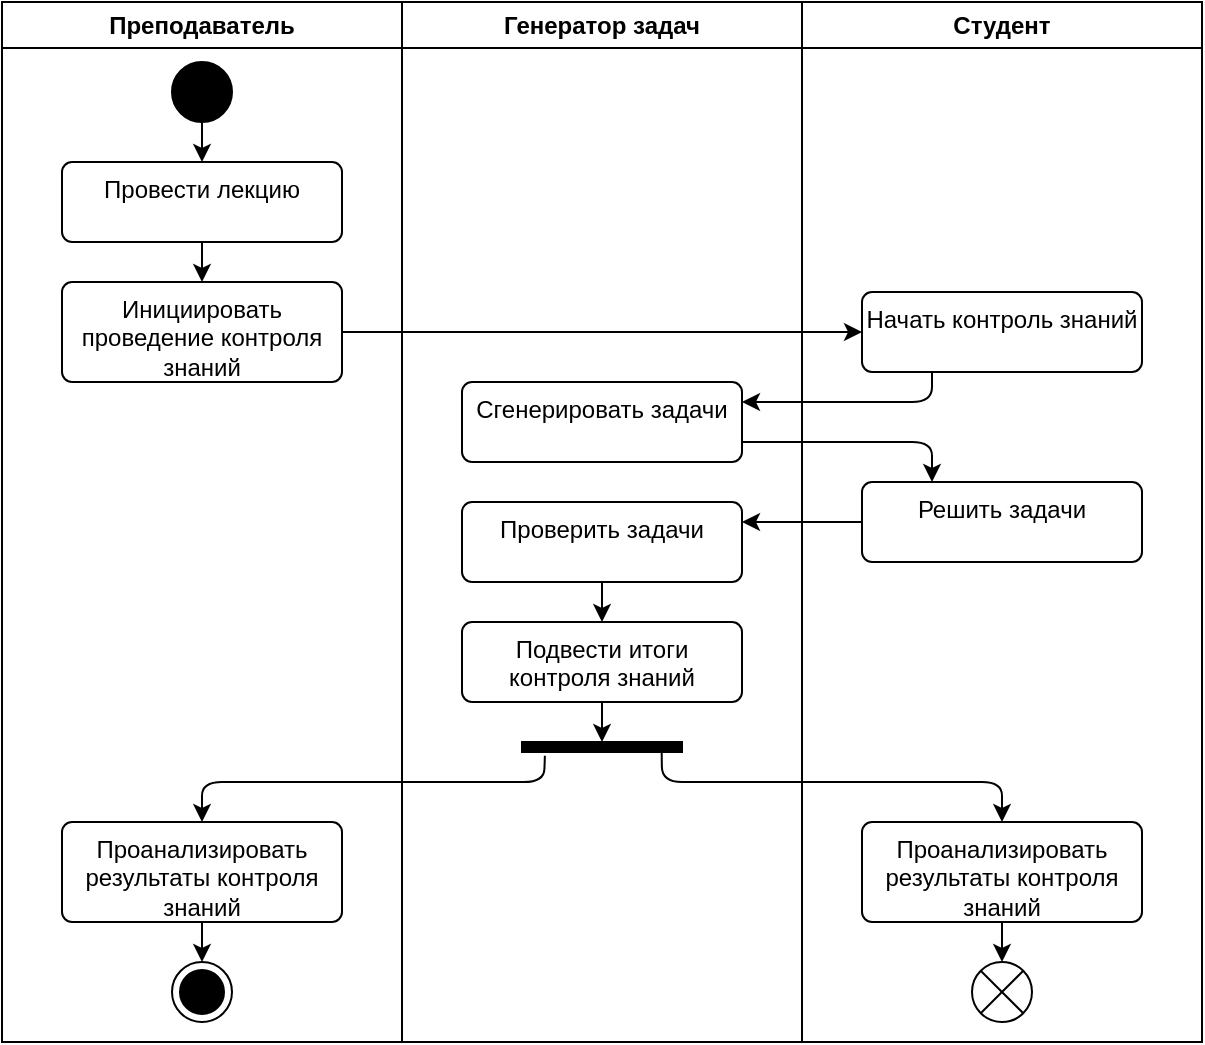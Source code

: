 <mxfile version="24.4.8" type="device">
  <diagram name="Страница — 1" id="heNF5FCD1qQNATckppjS">
    <mxGraphModel dx="1221" dy="823" grid="1" gridSize="10" guides="1" tooltips="1" connect="1" arrows="1" fold="1" page="1" pageScale="1" pageWidth="827" pageHeight="1169" math="0" shadow="0">
      <root>
        <mxCell id="0" />
        <mxCell id="1" parent="0" />
        <mxCell id="NyhvNuXr-Zma02oPDE7B-1" value="Преподаватель" style="swimlane;whiteSpace=wrap;html=1;" vertex="1" parent="1">
          <mxGeometry x="80" y="50" width="200" height="520" as="geometry" />
        </mxCell>
        <mxCell id="NyhvNuXr-Zma02oPDE7B-4" value="" style="ellipse;fillColor=strokeColor;html=1;" vertex="1" parent="NyhvNuXr-Zma02oPDE7B-1">
          <mxGeometry x="85" y="30" width="30" height="30" as="geometry" />
        </mxCell>
        <mxCell id="NyhvNuXr-Zma02oPDE7B-6" value="Провести лекцию" style="html=1;align=center;verticalAlign=top;rounded=1;absoluteArcSize=1;arcSize=10;dashed=0;whiteSpace=wrap;" vertex="1" parent="NyhvNuXr-Zma02oPDE7B-1">
          <mxGeometry x="30" y="80" width="140" height="40" as="geometry" />
        </mxCell>
        <mxCell id="NyhvNuXr-Zma02oPDE7B-8" value="" style="endArrow=classic;html=1;rounded=0;exitX=0.5;exitY=1;exitDx=0;exitDy=0;entryX=0.5;entryY=0;entryDx=0;entryDy=0;" edge="1" parent="NyhvNuXr-Zma02oPDE7B-1" source="NyhvNuXr-Zma02oPDE7B-4" target="NyhvNuXr-Zma02oPDE7B-6">
          <mxGeometry width="50" height="50" relative="1" as="geometry">
            <mxPoint x="210" y="230" as="sourcePoint" />
            <mxPoint x="260" y="180" as="targetPoint" />
          </mxGeometry>
        </mxCell>
        <mxCell id="NyhvNuXr-Zma02oPDE7B-7" value="Инициировать проведение контроля знаний" style="html=1;align=center;verticalAlign=top;rounded=1;absoluteArcSize=1;arcSize=10;dashed=0;whiteSpace=wrap;" vertex="1" parent="NyhvNuXr-Zma02oPDE7B-1">
          <mxGeometry x="30" y="140" width="140" height="50" as="geometry" />
        </mxCell>
        <mxCell id="NyhvNuXr-Zma02oPDE7B-9" value="" style="endArrow=classic;html=1;rounded=0;exitX=0.5;exitY=1;exitDx=0;exitDy=0;entryX=0.5;entryY=0;entryDx=0;entryDy=0;" edge="1" parent="NyhvNuXr-Zma02oPDE7B-1" source="NyhvNuXr-Zma02oPDE7B-6" target="NyhvNuXr-Zma02oPDE7B-7">
          <mxGeometry width="50" height="50" relative="1" as="geometry">
            <mxPoint x="110" y="70" as="sourcePoint" />
            <mxPoint x="110" y="90" as="targetPoint" />
          </mxGeometry>
        </mxCell>
        <mxCell id="NyhvNuXr-Zma02oPDE7B-23" value="Проанализировать результаты контроля знаний" style="html=1;align=center;verticalAlign=top;rounded=1;absoluteArcSize=1;arcSize=10;dashed=0;whiteSpace=wrap;" vertex="1" parent="NyhvNuXr-Zma02oPDE7B-1">
          <mxGeometry x="30" y="410" width="140" height="50" as="geometry" />
        </mxCell>
        <mxCell id="NyhvNuXr-Zma02oPDE7B-27" value="" style="ellipse;html=1;shape=endState;fillColor=strokeColor;" vertex="1" parent="NyhvNuXr-Zma02oPDE7B-1">
          <mxGeometry x="85" y="480" width="30" height="30" as="geometry" />
        </mxCell>
        <mxCell id="NyhvNuXr-Zma02oPDE7B-28" value="" style="endArrow=classic;html=1;rounded=0;exitX=0.5;exitY=1;exitDx=0;exitDy=0;entryX=0.5;entryY=0;entryDx=0;entryDy=0;" edge="1" parent="NyhvNuXr-Zma02oPDE7B-1" source="NyhvNuXr-Zma02oPDE7B-23" target="NyhvNuXr-Zma02oPDE7B-27">
          <mxGeometry width="50" height="50" relative="1" as="geometry">
            <mxPoint x="110" y="130" as="sourcePoint" />
            <mxPoint x="110" y="150" as="targetPoint" />
          </mxGeometry>
        </mxCell>
        <mxCell id="NyhvNuXr-Zma02oPDE7B-2" value="Генератор задач" style="swimlane;whiteSpace=wrap;html=1;" vertex="1" parent="1">
          <mxGeometry x="280" y="50" width="200" height="520" as="geometry" />
        </mxCell>
        <mxCell id="NyhvNuXr-Zma02oPDE7B-12" value="Сгенерировать задачи" style="html=1;align=center;verticalAlign=top;rounded=1;absoluteArcSize=1;arcSize=10;dashed=0;whiteSpace=wrap;" vertex="1" parent="NyhvNuXr-Zma02oPDE7B-2">
          <mxGeometry x="30" y="190" width="140" height="40" as="geometry" />
        </mxCell>
        <mxCell id="NyhvNuXr-Zma02oPDE7B-16" value="Проверить задачи" style="html=1;align=center;verticalAlign=top;rounded=1;absoluteArcSize=1;arcSize=10;dashed=0;whiteSpace=wrap;" vertex="1" parent="NyhvNuXr-Zma02oPDE7B-2">
          <mxGeometry x="30" y="250" width="140" height="40" as="geometry" />
        </mxCell>
        <mxCell id="NyhvNuXr-Zma02oPDE7B-18" value="Подвести итоги контроля знаний" style="html=1;align=center;verticalAlign=top;rounded=1;absoluteArcSize=1;arcSize=10;dashed=0;whiteSpace=wrap;" vertex="1" parent="NyhvNuXr-Zma02oPDE7B-2">
          <mxGeometry x="30" y="310" width="140" height="40" as="geometry" />
        </mxCell>
        <mxCell id="NyhvNuXr-Zma02oPDE7B-19" value="" style="endArrow=classic;html=1;rounded=0;exitX=0.5;exitY=1;exitDx=0;exitDy=0;entryX=0.5;entryY=0;entryDx=0;entryDy=0;" edge="1" parent="NyhvNuXr-Zma02oPDE7B-2" source="NyhvNuXr-Zma02oPDE7B-16" target="NyhvNuXr-Zma02oPDE7B-18">
          <mxGeometry width="50" height="50" relative="1" as="geometry">
            <mxPoint x="-90" y="130" as="sourcePoint" />
            <mxPoint x="-90" y="150" as="targetPoint" />
          </mxGeometry>
        </mxCell>
        <mxCell id="NyhvNuXr-Zma02oPDE7B-21" value="" style="html=1;points=[];perimeter=orthogonalPerimeter;fillColor=strokeColor;direction=south;" vertex="1" parent="NyhvNuXr-Zma02oPDE7B-2">
          <mxGeometry x="60" y="370" width="80" height="5" as="geometry" />
        </mxCell>
        <mxCell id="NyhvNuXr-Zma02oPDE7B-22" value="" style="endArrow=classic;html=1;rounded=0;exitX=0.5;exitY=1;exitDx=0;exitDy=0;" edge="1" parent="NyhvNuXr-Zma02oPDE7B-2" source="NyhvNuXr-Zma02oPDE7B-18">
          <mxGeometry width="50" height="50" relative="1" as="geometry">
            <mxPoint x="110" y="300" as="sourcePoint" />
            <mxPoint x="100" y="370" as="targetPoint" />
          </mxGeometry>
        </mxCell>
        <mxCell id="NyhvNuXr-Zma02oPDE7B-3" value="Студент" style="swimlane;whiteSpace=wrap;html=1;" vertex="1" parent="1">
          <mxGeometry x="480" y="50" width="200" height="520" as="geometry" />
        </mxCell>
        <mxCell id="NyhvNuXr-Zma02oPDE7B-10" value="Начать контроль знаний" style="html=1;align=center;verticalAlign=top;rounded=1;absoluteArcSize=1;arcSize=10;dashed=0;whiteSpace=wrap;" vertex="1" parent="NyhvNuXr-Zma02oPDE7B-3">
          <mxGeometry x="30" y="145" width="140" height="40" as="geometry" />
        </mxCell>
        <mxCell id="NyhvNuXr-Zma02oPDE7B-14" value="Решить задачи" style="html=1;align=center;verticalAlign=top;rounded=1;absoluteArcSize=1;arcSize=10;dashed=0;whiteSpace=wrap;" vertex="1" parent="NyhvNuXr-Zma02oPDE7B-3">
          <mxGeometry x="30" y="240" width="140" height="40" as="geometry" />
        </mxCell>
        <mxCell id="NyhvNuXr-Zma02oPDE7B-25" value="Проанализировать результаты контроля знаний" style="html=1;align=center;verticalAlign=top;rounded=1;absoluteArcSize=1;arcSize=10;dashed=0;whiteSpace=wrap;" vertex="1" parent="NyhvNuXr-Zma02oPDE7B-3">
          <mxGeometry x="30" y="410" width="140" height="50" as="geometry" />
        </mxCell>
        <mxCell id="NyhvNuXr-Zma02oPDE7B-29" value="" style="shape=sumEllipse;perimeter=ellipsePerimeter;html=1;backgroundOutline=1;" vertex="1" parent="NyhvNuXr-Zma02oPDE7B-3">
          <mxGeometry x="85" y="480" width="30" height="30" as="geometry" />
        </mxCell>
        <mxCell id="NyhvNuXr-Zma02oPDE7B-30" value="" style="endArrow=classic;html=1;rounded=0;exitX=0.5;exitY=1;exitDx=0;exitDy=0;entryX=0.5;entryY=0;entryDx=0;entryDy=0;" edge="1" parent="NyhvNuXr-Zma02oPDE7B-3" source="NyhvNuXr-Zma02oPDE7B-25" target="NyhvNuXr-Zma02oPDE7B-29">
          <mxGeometry width="50" height="50" relative="1" as="geometry">
            <mxPoint x="-290" y="470" as="sourcePoint" />
            <mxPoint x="-290" y="490" as="targetPoint" />
          </mxGeometry>
        </mxCell>
        <mxCell id="NyhvNuXr-Zma02oPDE7B-11" value="" style="endArrow=classic;html=1;rounded=0;exitX=1;exitY=0.5;exitDx=0;exitDy=0;entryX=0;entryY=0.5;entryDx=0;entryDy=0;" edge="1" parent="1" source="NyhvNuXr-Zma02oPDE7B-7" target="NyhvNuXr-Zma02oPDE7B-10">
          <mxGeometry width="50" height="50" relative="1" as="geometry">
            <mxPoint x="190" y="180" as="sourcePoint" />
            <mxPoint x="190" y="200" as="targetPoint" />
          </mxGeometry>
        </mxCell>
        <mxCell id="NyhvNuXr-Zma02oPDE7B-13" value="" style="endArrow=classic;html=1;rounded=1;exitX=0.25;exitY=1;exitDx=0;exitDy=0;entryX=1;entryY=0.25;entryDx=0;entryDy=0;curved=0;" edge="1" parent="1" source="NyhvNuXr-Zma02oPDE7B-10" target="NyhvNuXr-Zma02oPDE7B-12">
          <mxGeometry width="50" height="50" relative="1" as="geometry">
            <mxPoint x="260" y="225" as="sourcePoint" />
            <mxPoint x="520" y="225" as="targetPoint" />
            <Array as="points">
              <mxPoint x="545" y="250" />
            </Array>
          </mxGeometry>
        </mxCell>
        <mxCell id="NyhvNuXr-Zma02oPDE7B-15" value="" style="endArrow=classic;html=1;rounded=1;exitX=1;exitY=0.75;exitDx=0;exitDy=0;entryX=0.25;entryY=0;entryDx=0;entryDy=0;curved=0;" edge="1" parent="1" source="NyhvNuXr-Zma02oPDE7B-12" target="NyhvNuXr-Zma02oPDE7B-14">
          <mxGeometry width="50" height="50" relative="1" as="geometry">
            <mxPoint x="555" y="245" as="sourcePoint" />
            <mxPoint x="460" y="260" as="targetPoint" />
            <Array as="points">
              <mxPoint x="545" y="270" />
            </Array>
          </mxGeometry>
        </mxCell>
        <mxCell id="NyhvNuXr-Zma02oPDE7B-17" value="" style="endArrow=classic;html=1;rounded=0;exitX=0;exitY=0.5;exitDx=0;exitDy=0;entryX=1;entryY=0.25;entryDx=0;entryDy=0;" edge="1" parent="1" source="NyhvNuXr-Zma02oPDE7B-14" target="NyhvNuXr-Zma02oPDE7B-16">
          <mxGeometry width="50" height="50" relative="1" as="geometry">
            <mxPoint x="260" y="225" as="sourcePoint" />
            <mxPoint x="520" y="225" as="targetPoint" />
          </mxGeometry>
        </mxCell>
        <mxCell id="NyhvNuXr-Zma02oPDE7B-24" value="" style="endArrow=classic;html=1;rounded=1;exitX=1.373;exitY=0.857;exitDx=0;exitDy=0;entryX=0.5;entryY=0;entryDx=0;entryDy=0;exitPerimeter=0;curved=0;" edge="1" parent="1" source="NyhvNuXr-Zma02oPDE7B-21" target="NyhvNuXr-Zma02oPDE7B-23">
          <mxGeometry width="50" height="50" relative="1" as="geometry">
            <mxPoint x="390" y="410" as="sourcePoint" />
            <mxPoint x="390" y="430" as="targetPoint" />
            <Array as="points">
              <mxPoint x="351" y="440" />
              <mxPoint x="180" y="440" />
            </Array>
          </mxGeometry>
        </mxCell>
        <mxCell id="NyhvNuXr-Zma02oPDE7B-26" value="" style="endArrow=classic;html=1;rounded=1;exitX=0.893;exitY=0.127;exitDx=0;exitDy=0;entryX=0.5;entryY=0;entryDx=0;entryDy=0;exitPerimeter=0;curved=0;" edge="1" parent="1" source="NyhvNuXr-Zma02oPDE7B-21" target="NyhvNuXr-Zma02oPDE7B-25">
          <mxGeometry width="50" height="50" relative="1" as="geometry">
            <mxPoint x="361" y="437" as="sourcePoint" />
            <mxPoint x="190" y="470" as="targetPoint" />
            <Array as="points">
              <mxPoint x="410" y="440" />
              <mxPoint x="580" y="440" />
            </Array>
          </mxGeometry>
        </mxCell>
      </root>
    </mxGraphModel>
  </diagram>
</mxfile>
